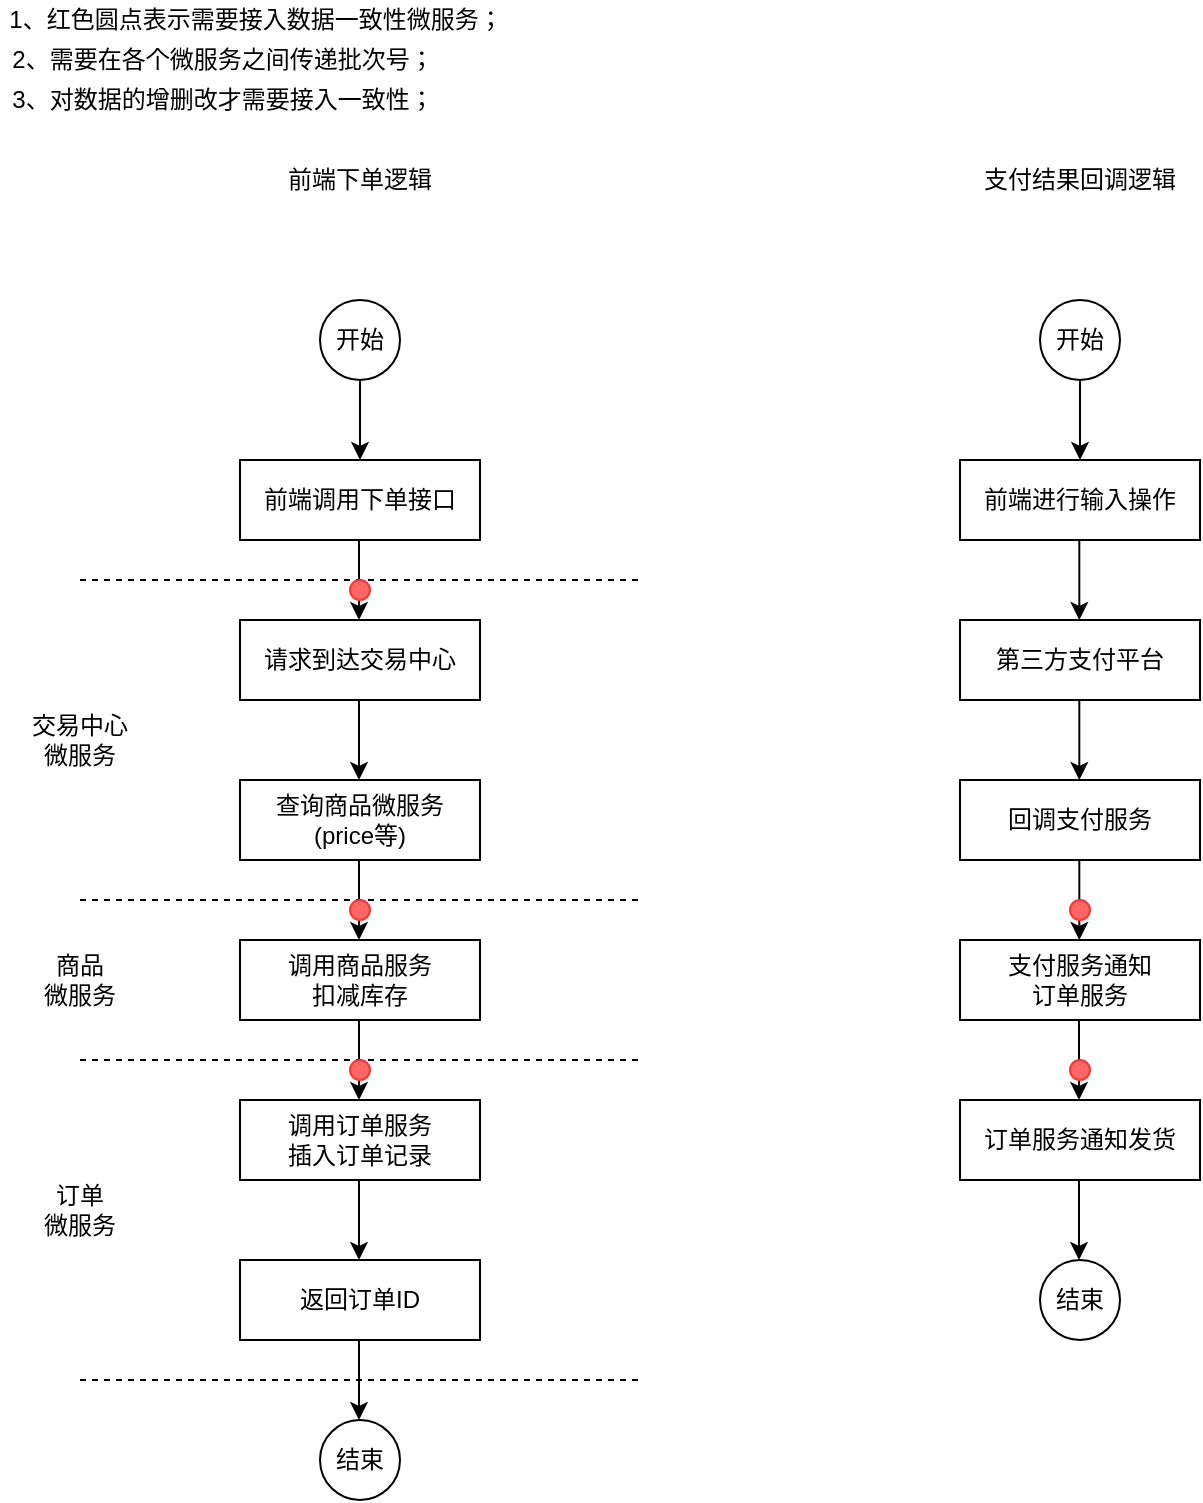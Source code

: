 <mxfile version="13.0.1" type="github">
  <diagram id="pOexor2aMLA8NDN8RNsP" name="Page-1">
    <mxGraphModel dx="1292" dy="656" grid="1" gridSize="10" guides="1" tooltips="1" connect="1" arrows="1" fold="1" page="1" pageScale="1" pageWidth="827" pageHeight="1169" math="0" shadow="0">
      <root>
        <mxCell id="0" />
        <mxCell id="1" parent="0" />
        <mxCell id="wbEDAz5fPlfQtA2aRs39-1" value="前端下单逻辑" style="text;html=1;strokeColor=none;fillColor=none;align=center;verticalAlign=middle;whiteSpace=wrap;rounded=0;" vertex="1" parent="1">
          <mxGeometry x="200" y="170" width="120" height="20" as="geometry" />
        </mxCell>
        <mxCell id="wbEDAz5fPlfQtA2aRs39-2" value="开始" style="ellipse;whiteSpace=wrap;html=1;aspect=fixed;" vertex="1" parent="1">
          <mxGeometry x="240" y="240" width="40" height="40" as="geometry" />
        </mxCell>
        <mxCell id="wbEDAz5fPlfQtA2aRs39-3" value="前端调用下单接口" style="rounded=0;whiteSpace=wrap;html=1;" vertex="1" parent="1">
          <mxGeometry x="200" y="320" width="120" height="40" as="geometry" />
        </mxCell>
        <mxCell id="wbEDAz5fPlfQtA2aRs39-4" value="" style="endArrow=classic;html=1;entryX=0.5;entryY=0;entryDx=0;entryDy=0;exitX=0.5;exitY=1;exitDx=0;exitDy=0;" edge="1" parent="1" source="wbEDAz5fPlfQtA2aRs39-2" target="wbEDAz5fPlfQtA2aRs39-3">
          <mxGeometry width="50" height="50" relative="1" as="geometry">
            <mxPoint x="270" y="290" as="sourcePoint" />
            <mxPoint x="480" y="190" as="targetPoint" />
          </mxGeometry>
        </mxCell>
        <mxCell id="wbEDAz5fPlfQtA2aRs39-5" value="请求到达交易中心" style="rounded=0;whiteSpace=wrap;html=1;" vertex="1" parent="1">
          <mxGeometry x="200" y="400" width="120" height="40" as="geometry" />
        </mxCell>
        <mxCell id="wbEDAz5fPlfQtA2aRs39-6" value="查询商品微服务&lt;br&gt;(price等)" style="rounded=0;whiteSpace=wrap;html=1;" vertex="1" parent="1">
          <mxGeometry x="200" y="480" width="120" height="40" as="geometry" />
        </mxCell>
        <mxCell id="wbEDAz5fPlfQtA2aRs39-7" value="调用商品服务&lt;br&gt;扣减库存" style="rounded=0;whiteSpace=wrap;html=1;" vertex="1" parent="1">
          <mxGeometry x="200" y="560" width="120" height="40" as="geometry" />
        </mxCell>
        <mxCell id="wbEDAz5fPlfQtA2aRs39-8" value="调用订单服务&lt;br&gt;插入订单记录" style="rounded=0;whiteSpace=wrap;html=1;" vertex="1" parent="1">
          <mxGeometry x="200" y="640" width="120" height="40" as="geometry" />
        </mxCell>
        <mxCell id="wbEDAz5fPlfQtA2aRs39-10" value="结束" style="ellipse;whiteSpace=wrap;html=1;aspect=fixed;" vertex="1" parent="1">
          <mxGeometry x="240" y="800" width="40" height="40" as="geometry" />
        </mxCell>
        <mxCell id="wbEDAz5fPlfQtA2aRs39-13" value="返回订单ID" style="rounded=0;whiteSpace=wrap;html=1;" vertex="1" parent="1">
          <mxGeometry x="200" y="720" width="120" height="40" as="geometry" />
        </mxCell>
        <mxCell id="wbEDAz5fPlfQtA2aRs39-16" value="" style="endArrow=classic;html=1;entryX=0.5;entryY=0;entryDx=0;entryDy=0;exitX=0.5;exitY=1;exitDx=0;exitDy=0;" edge="1" parent="1">
          <mxGeometry width="50" height="50" relative="1" as="geometry">
            <mxPoint x="259.5" y="360" as="sourcePoint" />
            <mxPoint x="259.5" y="400" as="targetPoint" />
          </mxGeometry>
        </mxCell>
        <mxCell id="wbEDAz5fPlfQtA2aRs39-17" value="" style="endArrow=classic;html=1;entryX=0.5;entryY=0;entryDx=0;entryDy=0;exitX=0.5;exitY=1;exitDx=0;exitDy=0;" edge="1" parent="1">
          <mxGeometry width="50" height="50" relative="1" as="geometry">
            <mxPoint x="259.5" y="440" as="sourcePoint" />
            <mxPoint x="259.5" y="480" as="targetPoint" />
          </mxGeometry>
        </mxCell>
        <mxCell id="wbEDAz5fPlfQtA2aRs39-18" value="" style="endArrow=classic;html=1;entryX=0.5;entryY=0;entryDx=0;entryDy=0;exitX=0.5;exitY=1;exitDx=0;exitDy=0;" edge="1" parent="1">
          <mxGeometry width="50" height="50" relative="1" as="geometry">
            <mxPoint x="259.5" y="520" as="sourcePoint" />
            <mxPoint x="259.5" y="560" as="targetPoint" />
          </mxGeometry>
        </mxCell>
        <mxCell id="wbEDAz5fPlfQtA2aRs39-21" value="" style="endArrow=classic;html=1;entryX=0.5;entryY=0;entryDx=0;entryDy=0;exitX=0.5;exitY=1;exitDx=0;exitDy=0;" edge="1" parent="1">
          <mxGeometry width="50" height="50" relative="1" as="geometry">
            <mxPoint x="259.5" y="600" as="sourcePoint" />
            <mxPoint x="259.5" y="640" as="targetPoint" />
          </mxGeometry>
        </mxCell>
        <mxCell id="wbEDAz5fPlfQtA2aRs39-22" value="" style="endArrow=classic;html=1;entryX=0.5;entryY=0;entryDx=0;entryDy=0;exitX=0.5;exitY=1;exitDx=0;exitDy=0;" edge="1" parent="1">
          <mxGeometry width="50" height="50" relative="1" as="geometry">
            <mxPoint x="259.5" y="680" as="sourcePoint" />
            <mxPoint x="259.5" y="720" as="targetPoint" />
          </mxGeometry>
        </mxCell>
        <mxCell id="wbEDAz5fPlfQtA2aRs39-23" value="" style="endArrow=classic;html=1;entryX=0.5;entryY=0;entryDx=0;entryDy=0;exitX=0.5;exitY=1;exitDx=0;exitDy=0;" edge="1" parent="1">
          <mxGeometry width="50" height="50" relative="1" as="geometry">
            <mxPoint x="259.5" y="760" as="sourcePoint" />
            <mxPoint x="259.5" y="800" as="targetPoint" />
          </mxGeometry>
        </mxCell>
        <mxCell id="wbEDAz5fPlfQtA2aRs39-24" value="交易中心微服务" style="text;html=1;strokeColor=none;fillColor=none;align=center;verticalAlign=middle;whiteSpace=wrap;rounded=0;" vertex="1" parent="1">
          <mxGeometry x="90" y="450" width="60" height="20" as="geometry" />
        </mxCell>
        <mxCell id="wbEDAz5fPlfQtA2aRs39-25" value="商品&lt;br&gt;微服务" style="text;html=1;strokeColor=none;fillColor=none;align=center;verticalAlign=middle;whiteSpace=wrap;rounded=0;" vertex="1" parent="1">
          <mxGeometry x="90" y="570" width="60" height="20" as="geometry" />
        </mxCell>
        <mxCell id="wbEDAz5fPlfQtA2aRs39-26" value="订单&lt;br&gt;微服务" style="text;html=1;strokeColor=none;fillColor=none;align=center;verticalAlign=middle;whiteSpace=wrap;rounded=0;" vertex="1" parent="1">
          <mxGeometry x="90" y="685" width="60" height="20" as="geometry" />
        </mxCell>
        <mxCell id="wbEDAz5fPlfQtA2aRs39-27" value="" style="endArrow=none;dashed=1;html=1;" edge="1" parent="1">
          <mxGeometry width="50" height="50" relative="1" as="geometry">
            <mxPoint x="120" y="380" as="sourcePoint" />
            <mxPoint x="400" y="380" as="targetPoint" />
          </mxGeometry>
        </mxCell>
        <mxCell id="wbEDAz5fPlfQtA2aRs39-28" value="" style="endArrow=none;dashed=1;html=1;" edge="1" parent="1">
          <mxGeometry width="50" height="50" relative="1" as="geometry">
            <mxPoint x="120" y="540" as="sourcePoint" />
            <mxPoint x="400" y="540" as="targetPoint" />
          </mxGeometry>
        </mxCell>
        <mxCell id="wbEDAz5fPlfQtA2aRs39-29" value="" style="endArrow=none;dashed=1;html=1;" edge="1" parent="1">
          <mxGeometry width="50" height="50" relative="1" as="geometry">
            <mxPoint x="120" y="620" as="sourcePoint" />
            <mxPoint x="400" y="620" as="targetPoint" />
          </mxGeometry>
        </mxCell>
        <mxCell id="wbEDAz5fPlfQtA2aRs39-30" value="" style="endArrow=none;dashed=1;html=1;" edge="1" parent="1">
          <mxGeometry width="50" height="50" relative="1" as="geometry">
            <mxPoint x="120" y="780" as="sourcePoint" />
            <mxPoint x="400" y="780" as="targetPoint" />
          </mxGeometry>
        </mxCell>
        <mxCell id="wbEDAz5fPlfQtA2aRs39-31" value="1、红色圆点表示需要接入数据一致性微服务；" style="text;html=1;strokeColor=none;fillColor=none;align=center;verticalAlign=middle;whiteSpace=wrap;rounded=0;" vertex="1" parent="1">
          <mxGeometry x="83" y="90" width="250" height="20" as="geometry" />
        </mxCell>
        <mxCell id="wbEDAz5fPlfQtA2aRs39-35" value="" style="ellipse;whiteSpace=wrap;html=1;aspect=fixed;fillColor=#FF6666;strokeColor=#FF3333;" vertex="1" parent="1">
          <mxGeometry x="255" y="380" width="10" height="10" as="geometry" />
        </mxCell>
        <mxCell id="wbEDAz5fPlfQtA2aRs39-38" value="" style="ellipse;whiteSpace=wrap;html=1;aspect=fixed;fillColor=#FF6666;strokeColor=#FF3333;" vertex="1" parent="1">
          <mxGeometry x="255" y="540" width="10" height="10" as="geometry" />
        </mxCell>
        <mxCell id="wbEDAz5fPlfQtA2aRs39-42" value="" style="ellipse;whiteSpace=wrap;html=1;aspect=fixed;fillColor=#FF6666;strokeColor=#FF3333;" vertex="1" parent="1">
          <mxGeometry x="255" y="620" width="10" height="10" as="geometry" />
        </mxCell>
        <mxCell id="wbEDAz5fPlfQtA2aRs39-44" value="2、需要在各个微服务之间传递批次号；" style="text;html=1;strokeColor=none;fillColor=none;align=center;verticalAlign=middle;whiteSpace=wrap;rounded=0;" vertex="1" parent="1">
          <mxGeometry x="80" y="110" width="223" height="20" as="geometry" />
        </mxCell>
        <mxCell id="wbEDAz5fPlfQtA2aRs39-45" value="3、对数据的增删改才需要接入一致性；" style="text;html=1;strokeColor=none;fillColor=none;align=center;verticalAlign=middle;whiteSpace=wrap;rounded=0;" vertex="1" parent="1">
          <mxGeometry x="80" y="130" width="223" height="20" as="geometry" />
        </mxCell>
        <mxCell id="wbEDAz5fPlfQtA2aRs39-46" value="支付结果回调逻辑" style="text;html=1;strokeColor=none;fillColor=none;align=center;verticalAlign=middle;whiteSpace=wrap;rounded=0;" vertex="1" parent="1">
          <mxGeometry x="560" y="170" width="120" height="20" as="geometry" />
        </mxCell>
        <mxCell id="wbEDAz5fPlfQtA2aRs39-47" value="开始" style="ellipse;whiteSpace=wrap;html=1;aspect=fixed;" vertex="1" parent="1">
          <mxGeometry x="600" y="240" width="40" height="40" as="geometry" />
        </mxCell>
        <mxCell id="wbEDAz5fPlfQtA2aRs39-48" value="前端进行输入操作" style="rounded=0;whiteSpace=wrap;html=1;" vertex="1" parent="1">
          <mxGeometry x="560" y="320" width="120" height="40" as="geometry" />
        </mxCell>
        <mxCell id="wbEDAz5fPlfQtA2aRs39-49" value="" style="endArrow=classic;html=1;exitX=0.5;exitY=1;exitDx=0;exitDy=0;entryX=0.5;entryY=0;entryDx=0;entryDy=0;" edge="1" parent="1" source="wbEDAz5fPlfQtA2aRs39-47" target="wbEDAz5fPlfQtA2aRs39-48">
          <mxGeometry width="50" height="50" relative="1" as="geometry">
            <mxPoint x="490" y="440" as="sourcePoint" />
            <mxPoint x="540" y="390" as="targetPoint" />
          </mxGeometry>
        </mxCell>
        <mxCell id="wbEDAz5fPlfQtA2aRs39-50" value="第三方支付平台" style="rounded=0;whiteSpace=wrap;html=1;" vertex="1" parent="1">
          <mxGeometry x="560" y="400" width="120" height="40" as="geometry" />
        </mxCell>
        <mxCell id="wbEDAz5fPlfQtA2aRs39-51" value="" style="endArrow=classic;html=1;exitX=0.5;exitY=1;exitDx=0;exitDy=0;entryX=0.5;entryY=0;entryDx=0;entryDy=0;" edge="1" parent="1">
          <mxGeometry width="50" height="50" relative="1" as="geometry">
            <mxPoint x="619.66" y="360" as="sourcePoint" />
            <mxPoint x="619.66" y="400" as="targetPoint" />
          </mxGeometry>
        </mxCell>
        <mxCell id="wbEDAz5fPlfQtA2aRs39-52" value="回调支付服务" style="rounded=0;whiteSpace=wrap;html=1;" vertex="1" parent="1">
          <mxGeometry x="560" y="480" width="120" height="40" as="geometry" />
        </mxCell>
        <mxCell id="wbEDAz5fPlfQtA2aRs39-53" value="支付服务通知&lt;br&gt;订单服务" style="rounded=0;whiteSpace=wrap;html=1;" vertex="1" parent="1">
          <mxGeometry x="560" y="560" width="120" height="40" as="geometry" />
        </mxCell>
        <mxCell id="wbEDAz5fPlfQtA2aRs39-54" value="" style="endArrow=classic;html=1;exitX=0.5;exitY=1;exitDx=0;exitDy=0;entryX=0.5;entryY=0;entryDx=0;entryDy=0;" edge="1" parent="1">
          <mxGeometry width="50" height="50" relative="1" as="geometry">
            <mxPoint x="619.66" y="440" as="sourcePoint" />
            <mxPoint x="619.66" y="480" as="targetPoint" />
          </mxGeometry>
        </mxCell>
        <mxCell id="wbEDAz5fPlfQtA2aRs39-55" value="" style="endArrow=classic;html=1;exitX=0.5;exitY=1;exitDx=0;exitDy=0;entryX=0.5;entryY=0;entryDx=0;entryDy=0;" edge="1" parent="1">
          <mxGeometry width="50" height="50" relative="1" as="geometry">
            <mxPoint x="619.66" y="520" as="sourcePoint" />
            <mxPoint x="619.66" y="560" as="targetPoint" />
          </mxGeometry>
        </mxCell>
        <mxCell id="wbEDAz5fPlfQtA2aRs39-56" value="订单服务通知发货" style="rounded=0;whiteSpace=wrap;html=1;" vertex="1" parent="1">
          <mxGeometry x="560" y="640" width="120" height="40" as="geometry" />
        </mxCell>
        <mxCell id="wbEDAz5fPlfQtA2aRs39-58" value="" style="endArrow=classic;html=1;exitX=0.5;exitY=1;exitDx=0;exitDy=0;entryX=0.5;entryY=0;entryDx=0;entryDy=0;" edge="1" parent="1">
          <mxGeometry width="50" height="50" relative="1" as="geometry">
            <mxPoint x="619.5" y="600" as="sourcePoint" />
            <mxPoint x="619.5" y="640" as="targetPoint" />
          </mxGeometry>
        </mxCell>
        <mxCell id="wbEDAz5fPlfQtA2aRs39-60" value="结束" style="ellipse;whiteSpace=wrap;html=1;aspect=fixed;" vertex="1" parent="1">
          <mxGeometry x="600" y="720" width="40" height="40" as="geometry" />
        </mxCell>
        <mxCell id="wbEDAz5fPlfQtA2aRs39-61" value="" style="endArrow=classic;html=1;exitX=0.5;exitY=1;exitDx=0;exitDy=0;entryX=0.5;entryY=0;entryDx=0;entryDy=0;" edge="1" parent="1">
          <mxGeometry width="50" height="50" relative="1" as="geometry">
            <mxPoint x="619.5" y="680" as="sourcePoint" />
            <mxPoint x="619.5" y="720" as="targetPoint" />
          </mxGeometry>
        </mxCell>
        <mxCell id="wbEDAz5fPlfQtA2aRs39-62" value="" style="ellipse;whiteSpace=wrap;html=1;aspect=fixed;fillColor=#FF6666;strokeColor=#FF3333;" vertex="1" parent="1">
          <mxGeometry x="615" y="540" width="10" height="10" as="geometry" />
        </mxCell>
        <mxCell id="wbEDAz5fPlfQtA2aRs39-69" value="" style="ellipse;whiteSpace=wrap;html=1;aspect=fixed;fillColor=#FF6666;strokeColor=#FF3333;fontStyle=1" vertex="1" parent="1">
          <mxGeometry x="615" y="620" width="10" height="10" as="geometry" />
        </mxCell>
      </root>
    </mxGraphModel>
  </diagram>
</mxfile>
